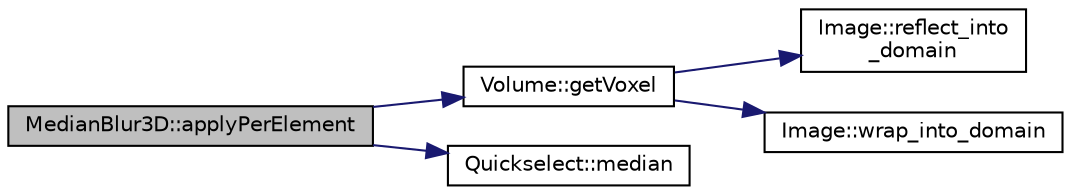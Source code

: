 digraph "MedianBlur3D::applyPerElement"
{
 // LATEX_PDF_SIZE
  edge [fontname="Helvetica",fontsize="10",labelfontname="Helvetica",labelfontsize="10"];
  node [fontname="Helvetica",fontsize="10",shape=record];
  rankdir="LR";
  Node1 [label="MedianBlur3D::applyPerElement",height=0.2,width=0.4,color="black", fillcolor="grey75", style="filled", fontcolor="black",tooltip=" "];
  Node1 -> Node2 [color="midnightblue",fontsize="10",style="solid",fontname="Helvetica"];
  Node2 [label="Volume::getVoxel",height=0.2,width=0.4,color="black", fillcolor="white", style="filled",URL="$classVolume.html#a853cf00111c88335ba04df8e5b905316",tooltip=" "];
  Node2 -> Node3 [color="midnightblue",fontsize="10",style="solid",fontname="Helvetica"];
  Node3 [label="Image::reflect_into\l_domain",height=0.2,width=0.4,color="black", fillcolor="white", style="filled",URL="$classImage.html#a8951408ac55b80e357518fe2cb701b25",tooltip=" "];
  Node2 -> Node4 [color="midnightblue",fontsize="10",style="solid",fontname="Helvetica"];
  Node4 [label="Image::wrap_into_domain",height=0.2,width=0.4,color="black", fillcolor="white", style="filled",URL="$classImage.html#ab4fa305d156b7895f329137e091b457c",tooltip=" "];
  Node1 -> Node5 [color="midnightblue",fontsize="10",style="solid",fontname="Helvetica"];
  Node5 [label="Quickselect::median",height=0.2,width=0.4,color="black", fillcolor="white", style="filled",URL="$classQuickselect.html#a917cfbf204e82f3bdb0c5598125b5734",tooltip="Computes the median of a vector using the quickselect algorithm."];
}
